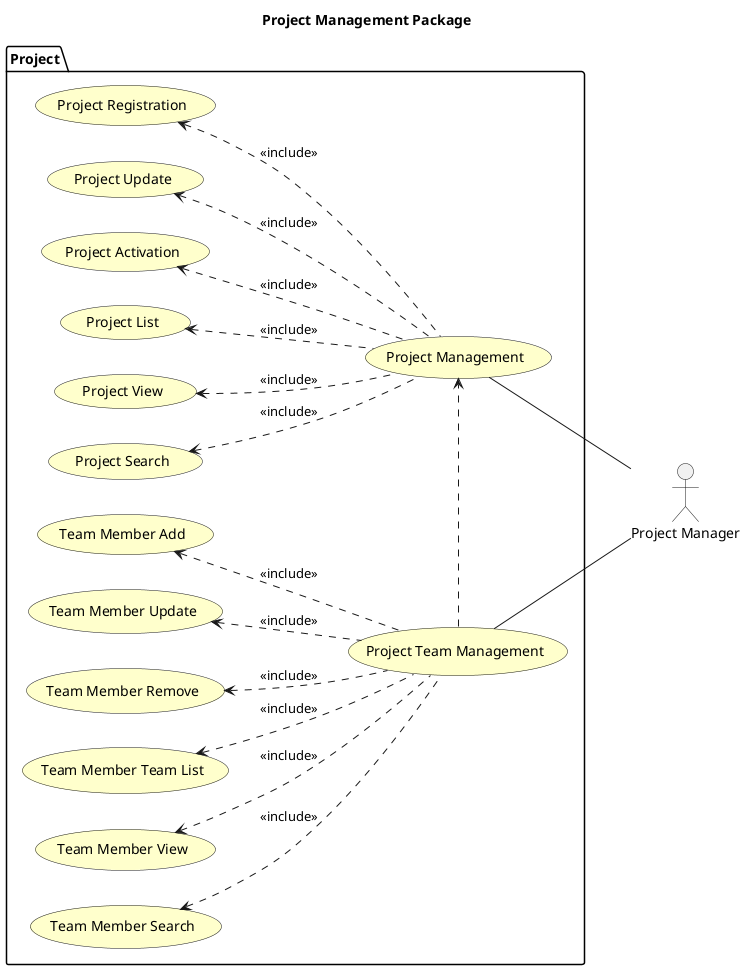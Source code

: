 @startuml
left to right direction

skinparam useCaseBackgroundColor #Business

title Project Management Package

:Project Manager: as PMO

package "Project"{
    usecase "Project Management" as projectManagement
    usecase "Project Registration" as projectRegistration
    usecase "Project Update" as projectUpdate
    usecase "Project Activation" as projectActivation
    usecase "Project List" as projectList
    usecase "Project View" as projectView
    usecase "Project Search" as projectSearch
    usecase "Project Team Management" as projectTeamManagement
    usecase "Team Member Add" as teamMemberAdd
    usecase "Team Member Update" as teamMemberUpdate
    usecase "Team Member Remove" as teamMemberRemove
    usecase "Team Member Team List" as teamMemberList
    usecase "Team Member View" as teamMemberView
    usecase "Team Member Search" as teamMemberSearch
}

projectManagement -- PMO
projectTeamManagement -- PMO

projectTeamManagement .> projectManagement

projectRegistration <.. projectManagement : <<include>>
projectUpdate <.. projectManagement : <<include>>
projectActivation <.. projectManagement : <<include>>
projectList <.. projectManagement : <<include>>
projectView <.. projectManagement : <<include>>
projectSearch <.. projectManagement : <<include>>
teamMemberAdd <.. projectTeamManagement : <<include>>
teamMemberUpdate <.. projectTeamManagement : <<include>>
teamMemberRemove <.. projectTeamManagement : <<include>>
teamMemberList <.. projectTeamManagement : <<include>>
teamMemberView <.. projectTeamManagement : <<include>>
teamMemberSearch <.. projectTeamManagement : <<include>>
@enduml